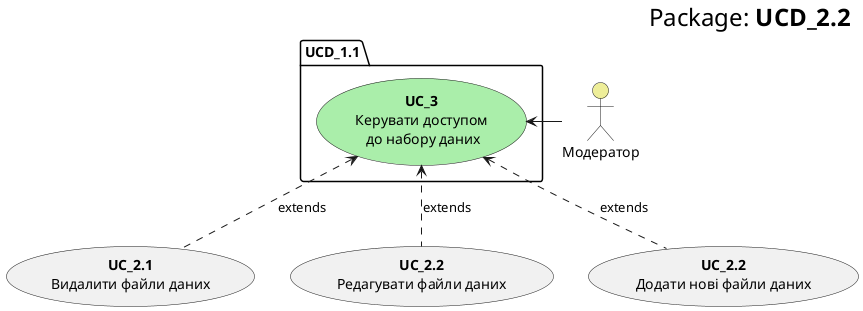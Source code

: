 @startuml
    right header
        <font size=24 color=black>Package:<b> UCD_2.2
    end header

    package UCD_1.1 {
        usecase "<b>UC_3</b>\nКерувати доступом\n до набору даних" as UC_3 #aaeeaa
    }
    
    actor "Модератор" as Moder #eeee99
    Moder -l-> UC_3
    
    usecase "<b>UC_2.1</b>\nВидалити файли даних" as UC_3.1
    usecase "<b>UC_2.2</b>\nРедагувати файли даних" as UC_3.2
    usecase "<b>UC_2.2</b>\nДодати нові файли даних" as UC_3.3
    
    UC_3.1 .u.> UC_3: extends
    UC_3.2 .u.> UC_3: extends
    UC_3.3 .u.> UC_3: extends
    
@enduml
